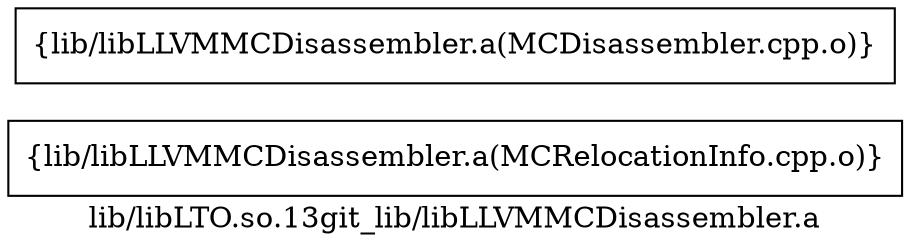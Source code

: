 digraph "lib/libLTO.so.13git_lib/libLLVMMCDisassembler.a" {
	label="lib/libLTO.so.13git_lib/libLLVMMCDisassembler.a";
	rankdir=LR;

	Node0x55cc82032c38 [shape=record,shape=box,group=0,label="{lib/libLLVMMCDisassembler.a(MCRelocationInfo.cpp.o)}"];
	Node0x55cc8202bcf8 [shape=record,shape=box,group=0,label="{lib/libLLVMMCDisassembler.a(MCDisassembler.cpp.o)}"];
}
